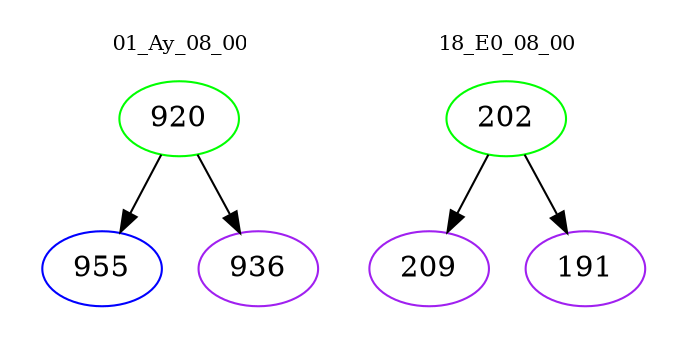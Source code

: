 digraph{
subgraph cluster_0 {
color = white
label = "01_Ay_08_00";
fontsize=10;
T0_920 [label="920", color="green"]
T0_920 -> T0_955 [color="black"]
T0_955 [label="955", color="blue"]
T0_920 -> T0_936 [color="black"]
T0_936 [label="936", color="purple"]
}
subgraph cluster_1 {
color = white
label = "18_E0_08_00";
fontsize=10;
T1_202 [label="202", color="green"]
T1_202 -> T1_209 [color="black"]
T1_209 [label="209", color="purple"]
T1_202 -> T1_191 [color="black"]
T1_191 [label="191", color="purple"]
}
}
